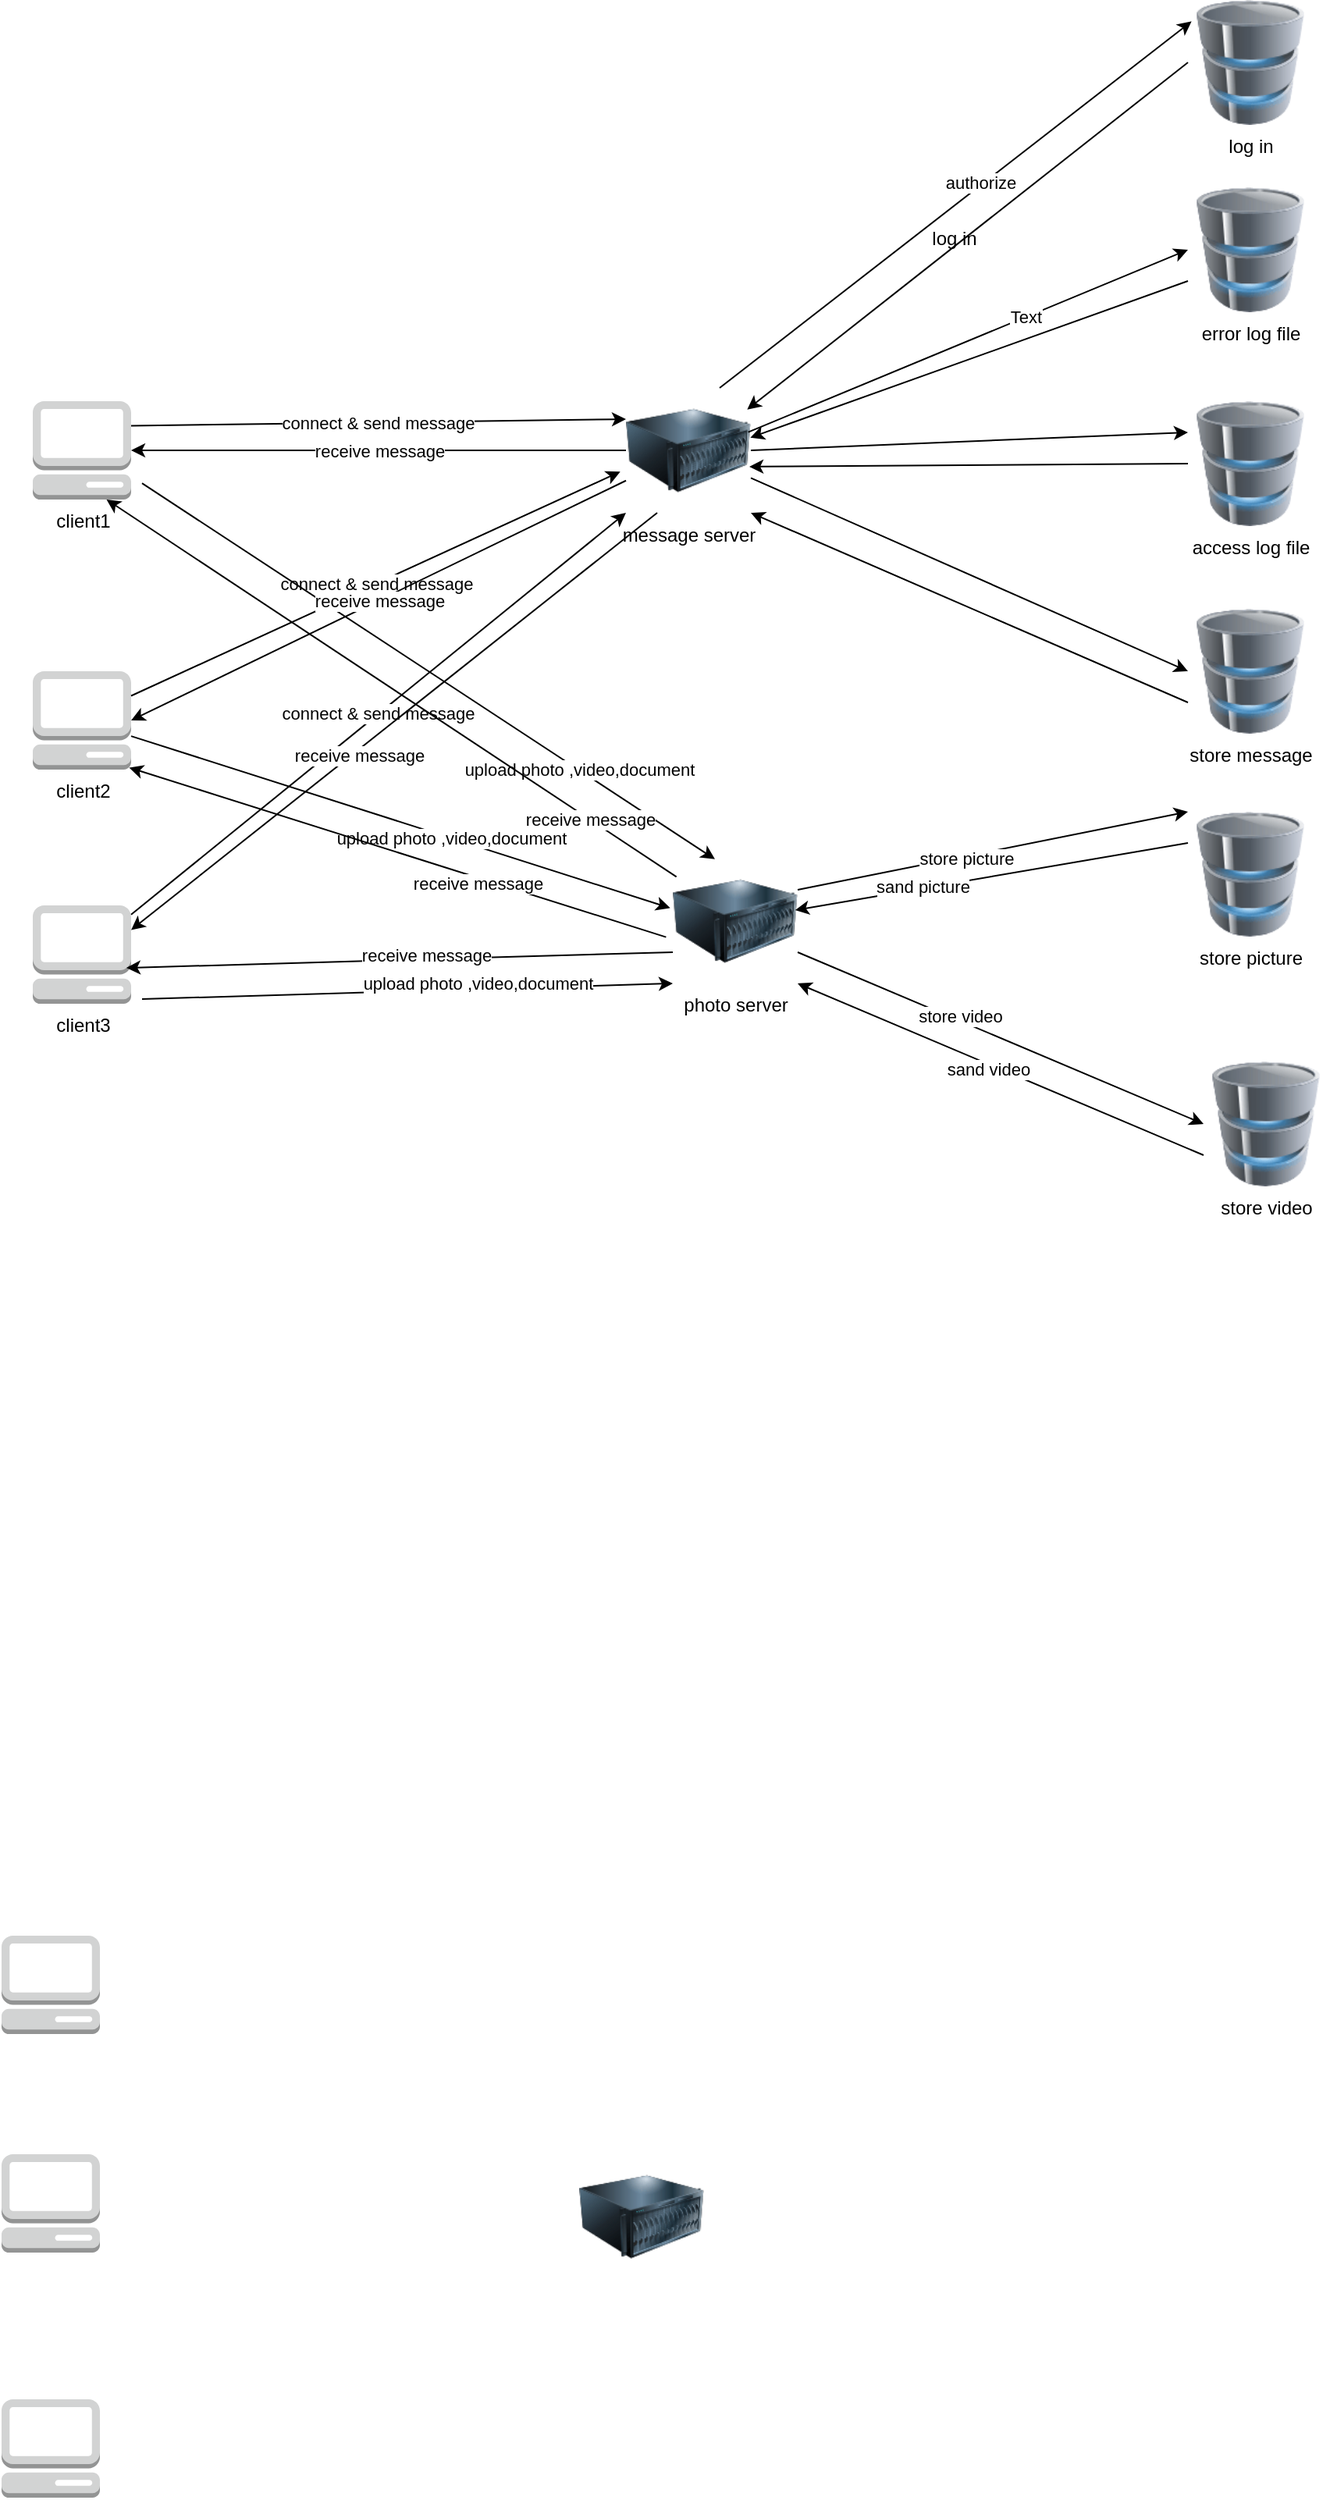 <mxfile version="26.0.16">
  <diagram name="Page-1" id="n3jXWa8LALiQPhGcirny">
    <mxGraphModel dx="1213" dy="768" grid="1" gridSize="10" guides="1" tooltips="1" connect="1" arrows="1" fold="1" page="1" pageScale="1" pageWidth="850" pageHeight="1100" math="0" shadow="0">
      <root>
        <mxCell id="0" />
        <mxCell id="1" parent="0" />
        <mxCell id="8L0BZDaHSM31BMTdUSgd-1" value="message server&lt;div&gt;&lt;br&gt;&lt;/div&gt;" style="image;html=1;image=img/lib/clip_art/computers/Server_128x128.png" vertex="1" parent="1">
          <mxGeometry x="490" y="298.5" width="80" height="80" as="geometry" />
        </mxCell>
        <mxCell id="8L0BZDaHSM31BMTdUSgd-2" value="client1" style="outlineConnect=0;dashed=0;verticalLabelPosition=bottom;verticalAlign=top;align=center;html=1;shape=mxgraph.aws3.management_console;fillColor=#D2D3D3;gradientColor=none;" vertex="1" parent="1">
          <mxGeometry x="110" y="307" width="63" height="63" as="geometry" />
        </mxCell>
        <mxCell id="8L0BZDaHSM31BMTdUSgd-3" value="client2" style="outlineConnect=0;dashed=0;verticalLabelPosition=bottom;verticalAlign=top;align=center;html=1;shape=mxgraph.aws3.management_console;fillColor=#D2D3D3;gradientColor=none;" vertex="1" parent="1">
          <mxGeometry x="110" y="480" width="63" height="63" as="geometry" />
        </mxCell>
        <mxCell id="8L0BZDaHSM31BMTdUSgd-4" value="client3" style="outlineConnect=0;dashed=0;verticalLabelPosition=bottom;verticalAlign=top;align=center;html=1;shape=mxgraph.aws3.management_console;fillColor=#D2D3D3;gradientColor=none;" vertex="1" parent="1">
          <mxGeometry x="110" y="630" width="63" height="63" as="geometry" />
        </mxCell>
        <mxCell id="8L0BZDaHSM31BMTdUSgd-5" value="photo server" style="image;html=1;image=img/lib/clip_art/computers/Server_128x128.png" vertex="1" parent="1">
          <mxGeometry x="520" y="600" width="80" height="80" as="geometry" />
        </mxCell>
        <mxCell id="8L0BZDaHSM31BMTdUSgd-10" value="store message" style="image;html=1;image=img/lib/clip_art/computers/Database_128x128.png" vertex="1" parent="1">
          <mxGeometry x="850" y="440" width="80" height="80" as="geometry" />
        </mxCell>
        <mxCell id="8L0BZDaHSM31BMTdUSgd-11" value="store picture" style="image;html=1;image=img/lib/clip_art/computers/Database_128x128.png" vertex="1" parent="1">
          <mxGeometry x="850" y="570" width="80" height="80" as="geometry" />
        </mxCell>
        <mxCell id="8L0BZDaHSM31BMTdUSgd-14" value="error log file" style="image;html=1;image=img/lib/clip_art/computers/Database_128x128.png" vertex="1" parent="1">
          <mxGeometry x="850" y="170" width="80" height="80" as="geometry" />
        </mxCell>
        <mxCell id="8L0BZDaHSM31BMTdUSgd-15" value="store video" style="image;html=1;image=img/lib/clip_art/computers/Database_128x128.png" vertex="1" parent="1">
          <mxGeometry x="860" y="730" width="80" height="80" as="geometry" />
        </mxCell>
        <mxCell id="8L0BZDaHSM31BMTdUSgd-17" value="access log file" style="image;html=1;image=img/lib/clip_art/computers/Database_128x128.png" vertex="1" parent="1">
          <mxGeometry x="850" y="307" width="80" height="80" as="geometry" />
        </mxCell>
        <mxCell id="8L0BZDaHSM31BMTdUSgd-18" value="log in" style="image;html=1;image=img/lib/clip_art/computers/Database_128x128.png" vertex="1" parent="1">
          <mxGeometry x="850" y="50" width="80" height="80" as="geometry" />
        </mxCell>
        <mxCell id="8L0BZDaHSM31BMTdUSgd-19" value="connect &amp;amp; send message" style="endArrow=classic;html=1;rounded=0;entryX=0;entryY=0.25;entryDx=0;entryDy=0;exitX=1;exitY=0.25;exitDx=0;exitDy=0;exitPerimeter=0;" edge="1" parent="1" source="8L0BZDaHSM31BMTdUSgd-2" target="8L0BZDaHSM31BMTdUSgd-1">
          <mxGeometry width="50" height="50" relative="1" as="geometry">
            <mxPoint x="183" y="460" as="sourcePoint" />
            <mxPoint x="233" y="410" as="targetPoint" />
            <Array as="points" />
          </mxGeometry>
        </mxCell>
        <mxCell id="8L0BZDaHSM31BMTdUSgd-22" value="connect &amp;amp; send message" style="endArrow=classic;html=1;rounded=0;entryX=0;entryY=1;entryDx=0;entryDy=0;" edge="1" parent="1" source="8L0BZDaHSM31BMTdUSgd-4" target="8L0BZDaHSM31BMTdUSgd-1">
          <mxGeometry width="50" height="50" relative="1" as="geometry">
            <mxPoint x="400" y="570" as="sourcePoint" />
            <mxPoint x="450" y="520" as="targetPoint" />
          </mxGeometry>
        </mxCell>
        <mxCell id="8L0BZDaHSM31BMTdUSgd-24" value="connect &amp;amp; send message" style="endArrow=classic;html=1;rounded=0;entryX=-0.046;entryY=0.671;entryDx=0;entryDy=0;entryPerimeter=0;exitX=1;exitY=0.25;exitDx=0;exitDy=0;exitPerimeter=0;" edge="1" parent="1" source="8L0BZDaHSM31BMTdUSgd-3" target="8L0BZDaHSM31BMTdUSgd-1">
          <mxGeometry width="50" height="50" relative="1" as="geometry">
            <mxPoint x="420" y="590" as="sourcePoint" />
            <mxPoint x="470" y="540" as="targetPoint" />
          </mxGeometry>
        </mxCell>
        <mxCell id="8L0BZDaHSM31BMTdUSgd-25" value="" style="endArrow=classic;html=1;rounded=0;entryX=0.25;entryY=0;entryDx=0;entryDy=0;" edge="1" parent="1">
          <mxGeometry width="50" height="50" relative="1" as="geometry">
            <mxPoint x="180" y="359.581" as="sourcePoint" />
            <mxPoint x="547" y="600.41" as="targetPoint" />
          </mxGeometry>
        </mxCell>
        <mxCell id="8L0BZDaHSM31BMTdUSgd-54" value="upload photo ,video,document" style="edgeLabel;html=1;align=center;verticalAlign=middle;resizable=0;points=[];" vertex="1" connectable="0" parent="8L0BZDaHSM31BMTdUSgd-25">
          <mxGeometry x="0.457" y="-1" relative="1" as="geometry">
            <mxPoint x="13" y="7" as="offset" />
          </mxGeometry>
        </mxCell>
        <mxCell id="8L0BZDaHSM31BMTdUSgd-26" value="" style="endArrow=classic;html=1;rounded=0;entryX=-0.021;entryY=0.396;entryDx=0;entryDy=0;entryPerimeter=0;" edge="1" parent="1" source="8L0BZDaHSM31BMTdUSgd-3" target="8L0BZDaHSM31BMTdUSgd-5">
          <mxGeometry x="-0.001" width="50" height="50" relative="1" as="geometry">
            <mxPoint x="440" y="610" as="sourcePoint" />
            <mxPoint x="490" y="560" as="targetPoint" />
            <mxPoint as="offset" />
          </mxGeometry>
        </mxCell>
        <mxCell id="8L0BZDaHSM31BMTdUSgd-56" value="upload photo ,video,document" style="edgeLabel;html=1;align=center;verticalAlign=middle;resizable=0;points=[];" vertex="1" connectable="0" parent="8L0BZDaHSM31BMTdUSgd-26">
          <mxGeometry x="0.187" relative="1" as="geometry">
            <mxPoint as="offset" />
          </mxGeometry>
        </mxCell>
        <mxCell id="8L0BZDaHSM31BMTdUSgd-27" value="" style="endArrow=classic;html=1;rounded=0;entryX=0;entryY=1;entryDx=0;entryDy=0;" edge="1" parent="1" target="8L0BZDaHSM31BMTdUSgd-5">
          <mxGeometry width="50" height="50" relative="1" as="geometry">
            <mxPoint x="180" y="690" as="sourcePoint" />
            <mxPoint x="500" y="570" as="targetPoint" />
          </mxGeometry>
        </mxCell>
        <mxCell id="8L0BZDaHSM31BMTdUSgd-57" value="upload photo ,video,document" style="edgeLabel;html=1;align=center;verticalAlign=middle;resizable=0;points=[];" vertex="1" connectable="0" parent="8L0BZDaHSM31BMTdUSgd-27">
          <mxGeometry x="0.265" y="4" relative="1" as="geometry">
            <mxPoint as="offset" />
          </mxGeometry>
        </mxCell>
        <mxCell id="8L0BZDaHSM31BMTdUSgd-28" value="" style="endArrow=classic;html=1;rounded=0;entryX=0.029;entryY=0.171;entryDx=0;entryDy=0;entryPerimeter=0;exitX=0.75;exitY=0;exitDx=0;exitDy=0;" edge="1" parent="1" source="8L0BZDaHSM31BMTdUSgd-1" target="8L0BZDaHSM31BMTdUSgd-18">
          <mxGeometry width="50" height="50" relative="1" as="geometry">
            <mxPoint x="460" y="630" as="sourcePoint" />
            <mxPoint x="510" y="580" as="targetPoint" />
          </mxGeometry>
        </mxCell>
        <mxCell id="8L0BZDaHSM31BMTdUSgd-60" value="authorize" style="edgeLabel;html=1;align=center;verticalAlign=middle;resizable=0;points=[];" vertex="1" connectable="0" parent="8L0BZDaHSM31BMTdUSgd-28">
          <mxGeometry x="0.114" y="2" relative="1" as="geometry">
            <mxPoint as="offset" />
          </mxGeometry>
        </mxCell>
        <mxCell id="8L0BZDaHSM31BMTdUSgd-29" value="" style="endArrow=classic;html=1;rounded=0;entryX=0;entryY=0.5;entryDx=0;entryDy=0;exitX=0.979;exitY=0.354;exitDx=0;exitDy=0;exitPerimeter=0;" edge="1" parent="1" source="8L0BZDaHSM31BMTdUSgd-1" target="8L0BZDaHSM31BMTdUSgd-14">
          <mxGeometry width="50" height="50" relative="1" as="geometry">
            <mxPoint x="470" y="640" as="sourcePoint" />
            <mxPoint x="520" y="590" as="targetPoint" />
          </mxGeometry>
        </mxCell>
        <mxCell id="8L0BZDaHSM31BMTdUSgd-66" value="Text" style="edgeLabel;html=1;align=center;verticalAlign=middle;resizable=0;points=[];" vertex="1" connectable="0" parent="8L0BZDaHSM31BMTdUSgd-29">
          <mxGeometry x="0.256" y="1" relative="1" as="geometry">
            <mxPoint x="1" as="offset" />
          </mxGeometry>
        </mxCell>
        <mxCell id="8L0BZDaHSM31BMTdUSgd-30" value="" style="endArrow=classic;html=1;rounded=0;entryX=0;entryY=0.25;entryDx=0;entryDy=0;exitX=1;exitY=0.5;exitDx=0;exitDy=0;" edge="1" parent="1" source="8L0BZDaHSM31BMTdUSgd-1" target="8L0BZDaHSM31BMTdUSgd-17">
          <mxGeometry width="50" height="50" relative="1" as="geometry">
            <mxPoint x="480" y="650" as="sourcePoint" />
            <mxPoint x="530" y="600" as="targetPoint" />
          </mxGeometry>
        </mxCell>
        <mxCell id="8L0BZDaHSM31BMTdUSgd-31" value="" style="endArrow=classic;html=1;rounded=0;entryX=0;entryY=0.5;entryDx=0;entryDy=0;" edge="1" parent="1" source="8L0BZDaHSM31BMTdUSgd-1" target="8L0BZDaHSM31BMTdUSgd-10">
          <mxGeometry width="50" height="50" relative="1" as="geometry">
            <mxPoint x="490" y="660" as="sourcePoint" />
            <mxPoint x="540" y="610" as="targetPoint" />
          </mxGeometry>
        </mxCell>
        <mxCell id="8L0BZDaHSM31BMTdUSgd-32" value="" style="outlineConnect=0;dashed=0;verticalLabelPosition=bottom;verticalAlign=top;align=center;html=1;shape=mxgraph.aws3.management_console;fillColor=#D2D3D3;gradientColor=none;" vertex="1" parent="1">
          <mxGeometry x="90" y="1290" width="63" height="63" as="geometry" />
        </mxCell>
        <mxCell id="8L0BZDaHSM31BMTdUSgd-33" value="" style="outlineConnect=0;dashed=0;verticalLabelPosition=bottom;verticalAlign=top;align=center;html=1;shape=mxgraph.aws3.management_console;fillColor=#D2D3D3;gradientColor=none;" vertex="1" parent="1">
          <mxGeometry x="90" y="1430" width="63" height="63" as="geometry" />
        </mxCell>
        <mxCell id="8L0BZDaHSM31BMTdUSgd-34" value="" style="outlineConnect=0;dashed=0;verticalLabelPosition=bottom;verticalAlign=top;align=center;html=1;shape=mxgraph.aws3.management_console;fillColor=#D2D3D3;gradientColor=none;" vertex="1" parent="1">
          <mxGeometry x="90" y="1587" width="63" height="63" as="geometry" />
        </mxCell>
        <mxCell id="8L0BZDaHSM31BMTdUSgd-35" value="" style="image;html=1;image=img/lib/clip_art/computers/Server_128x128.png" vertex="1" parent="1">
          <mxGeometry x="460" y="1430" width="80" height="80" as="geometry" />
        </mxCell>
        <mxCell id="8L0BZDaHSM31BMTdUSgd-36" value="" style="endArrow=classic;html=1;rounded=0;entryX=0;entryY=0;entryDx=0;entryDy=0;exitX=1;exitY=0.25;exitDx=0;exitDy=0;" edge="1" parent="1" source="8L0BZDaHSM31BMTdUSgd-5" target="8L0BZDaHSM31BMTdUSgd-11">
          <mxGeometry width="50" height="50" relative="1" as="geometry">
            <mxPoint x="630" y="362" as="sourcePoint" />
            <mxPoint x="860" y="490" as="targetPoint" />
          </mxGeometry>
        </mxCell>
        <mxCell id="8L0BZDaHSM31BMTdUSgd-67" value="store picture" style="edgeLabel;html=1;align=center;verticalAlign=middle;resizable=0;points=[];" vertex="1" connectable="0" parent="8L0BZDaHSM31BMTdUSgd-36">
          <mxGeometry x="-0.137" y="-1" relative="1" as="geometry">
            <mxPoint as="offset" />
          </mxGeometry>
        </mxCell>
        <mxCell id="8L0BZDaHSM31BMTdUSgd-37" value="" style="endArrow=classic;html=1;rounded=0;entryX=0;entryY=0.5;entryDx=0;entryDy=0;exitX=1;exitY=0.75;exitDx=0;exitDy=0;" edge="1" parent="1" source="8L0BZDaHSM31BMTdUSgd-5" target="8L0BZDaHSM31BMTdUSgd-15">
          <mxGeometry width="50" height="50" relative="1" as="geometry">
            <mxPoint x="650" y="652" as="sourcePoint" />
            <mxPoint x="860" y="580" as="targetPoint" />
          </mxGeometry>
        </mxCell>
        <mxCell id="8L0BZDaHSM31BMTdUSgd-69" value="store video" style="edgeLabel;html=1;align=center;verticalAlign=middle;resizable=0;points=[];" vertex="1" connectable="0" parent="8L0BZDaHSM31BMTdUSgd-37">
          <mxGeometry x="-0.218" y="3" relative="1" as="geometry">
            <mxPoint x="1" as="offset" />
          </mxGeometry>
        </mxCell>
        <mxCell id="8L0BZDaHSM31BMTdUSgd-38" value="receive message" style="endArrow=classic;html=1;rounded=0;entryX=1;entryY=0.5;entryDx=0;entryDy=0;exitX=0;exitY=0.5;exitDx=0;exitDy=0;entryPerimeter=0;" edge="1" parent="1" source="8L0BZDaHSM31BMTdUSgd-1" target="8L0BZDaHSM31BMTdUSgd-2">
          <mxGeometry width="50" height="50" relative="1" as="geometry">
            <mxPoint x="440" y="512" as="sourcePoint" />
            <mxPoint x="650" y="440" as="targetPoint" />
          </mxGeometry>
        </mxCell>
        <mxCell id="8L0BZDaHSM31BMTdUSgd-39" value="receive message" style="endArrow=classic;html=1;rounded=0;entryX=1;entryY=0.5;entryDx=0;entryDy=0;entryPerimeter=0;" edge="1" parent="1" source="8L0BZDaHSM31BMTdUSgd-1" target="8L0BZDaHSM31BMTdUSgd-3">
          <mxGeometry width="50" height="50" relative="1" as="geometry">
            <mxPoint x="670" y="672" as="sourcePoint" />
            <mxPoint x="880" y="600" as="targetPoint" />
          </mxGeometry>
        </mxCell>
        <mxCell id="8L0BZDaHSM31BMTdUSgd-40" value="" style="endArrow=classic;html=1;rounded=0;exitX=0.25;exitY=1;exitDx=0;exitDy=0;entryX=1;entryY=0.25;entryDx=0;entryDy=0;entryPerimeter=0;" edge="1" parent="1" source="8L0BZDaHSM31BMTdUSgd-1" target="8L0BZDaHSM31BMTdUSgd-4">
          <mxGeometry width="50" height="50" relative="1" as="geometry">
            <mxPoint x="680" y="682" as="sourcePoint" />
            <mxPoint x="890" y="610" as="targetPoint" />
          </mxGeometry>
        </mxCell>
        <mxCell id="8L0BZDaHSM31BMTdUSgd-53" value="receive message" style="edgeLabel;html=1;align=center;verticalAlign=middle;resizable=0;points=[];" vertex="1" connectable="0" parent="8L0BZDaHSM31BMTdUSgd-40">
          <mxGeometry x="0.145" y="3" relative="1" as="geometry">
            <mxPoint as="offset" />
          </mxGeometry>
        </mxCell>
        <mxCell id="8L0BZDaHSM31BMTdUSgd-41" value="" style="endArrow=classic;html=1;rounded=0;entryX=0.75;entryY=1;entryDx=0;entryDy=0;exitX=0.029;exitY=0.146;exitDx=0;exitDy=0;entryPerimeter=0;exitPerimeter=0;" edge="1" parent="1" source="8L0BZDaHSM31BMTdUSgd-5" target="8L0BZDaHSM31BMTdUSgd-2">
          <mxGeometry width="50" height="50" relative="1" as="geometry">
            <mxPoint x="690" y="692" as="sourcePoint" />
            <mxPoint x="900" y="620" as="targetPoint" />
          </mxGeometry>
        </mxCell>
        <mxCell id="8L0BZDaHSM31BMTdUSgd-55" value="receive message" style="edgeLabel;html=1;align=center;verticalAlign=middle;resizable=0;points=[];" vertex="1" connectable="0" parent="8L0BZDaHSM31BMTdUSgd-41">
          <mxGeometry x="-0.697" relative="1" as="geometry">
            <mxPoint as="offset" />
          </mxGeometry>
        </mxCell>
        <mxCell id="8L0BZDaHSM31BMTdUSgd-42" value="" style="endArrow=classic;html=1;rounded=0;entryX=0.98;entryY=0.98;entryDx=0;entryDy=0;entryPerimeter=0;exitX=-0.054;exitY=0.629;exitDx=0;exitDy=0;exitPerimeter=0;" edge="1" parent="1" source="8L0BZDaHSM31BMTdUSgd-5" target="8L0BZDaHSM31BMTdUSgd-3">
          <mxGeometry width="50" height="50" relative="1" as="geometry">
            <mxPoint x="610" y="500" as="sourcePoint" />
            <mxPoint x="910" y="630" as="targetPoint" />
          </mxGeometry>
        </mxCell>
        <mxCell id="8L0BZDaHSM31BMTdUSgd-58" value="receive message" style="edgeLabel;html=1;align=center;verticalAlign=middle;resizable=0;points=[];" vertex="1" connectable="0" parent="8L0BZDaHSM31BMTdUSgd-42">
          <mxGeometry x="-0.305" y="4" relative="1" as="geometry">
            <mxPoint y="-1" as="offset" />
          </mxGeometry>
        </mxCell>
        <mxCell id="8L0BZDaHSM31BMTdUSgd-43" value="" style="endArrow=classic;html=1;rounded=0;exitX=0;exitY=0.75;exitDx=0;exitDy=0;entryX=0.952;entryY=0.635;entryDx=0;entryDy=0;entryPerimeter=0;" edge="1" parent="1" source="8L0BZDaHSM31BMTdUSgd-5" target="8L0BZDaHSM31BMTdUSgd-4">
          <mxGeometry width="50" height="50" relative="1" as="geometry">
            <mxPoint x="710" y="712" as="sourcePoint" />
            <mxPoint x="640" y="510" as="targetPoint" />
          </mxGeometry>
        </mxCell>
        <mxCell id="8L0BZDaHSM31BMTdUSgd-59" value="receive message" style="edgeLabel;html=1;align=center;verticalAlign=middle;resizable=0;points=[];" vertex="1" connectable="0" parent="8L0BZDaHSM31BMTdUSgd-43">
          <mxGeometry x="-0.098" y="-3" relative="1" as="geometry">
            <mxPoint as="offset" />
          </mxGeometry>
        </mxCell>
        <mxCell id="8L0BZDaHSM31BMTdUSgd-44" value="" style="endArrow=classic;html=1;rounded=0;exitX=0;exitY=0.5;exitDx=0;exitDy=0;entryX=0.971;entryY=0.173;entryDx=0;entryDy=0;entryPerimeter=0;" edge="1" parent="1" source="8L0BZDaHSM31BMTdUSgd-18" target="8L0BZDaHSM31BMTdUSgd-1">
          <mxGeometry width="50" height="50" relative="1" as="geometry">
            <mxPoint x="720" y="722" as="sourcePoint" />
            <mxPoint x="930" y="650" as="targetPoint" />
          </mxGeometry>
        </mxCell>
        <mxCell id="8L0BZDaHSM31BMTdUSgd-45" value="" style="endArrow=classic;html=1;rounded=0;entryX=0.996;entryY=0.398;entryDx=0;entryDy=0;exitX=0;exitY=0.75;exitDx=0;exitDy=0;entryPerimeter=0;" edge="1" parent="1" source="8L0BZDaHSM31BMTdUSgd-14" target="8L0BZDaHSM31BMTdUSgd-1">
          <mxGeometry width="50" height="50" relative="1" as="geometry">
            <mxPoint x="730" y="732" as="sourcePoint" />
            <mxPoint x="940" y="660" as="targetPoint" />
          </mxGeometry>
        </mxCell>
        <mxCell id="8L0BZDaHSM31BMTdUSgd-46" value="" style="endArrow=classic;html=1;rounded=0;entryX=0.988;entryY=0.631;entryDx=0;entryDy=0;exitX=0;exitY=0.5;exitDx=0;exitDy=0;entryPerimeter=0;" edge="1" parent="1" source="8L0BZDaHSM31BMTdUSgd-17" target="8L0BZDaHSM31BMTdUSgd-1">
          <mxGeometry width="50" height="50" relative="1" as="geometry">
            <mxPoint x="740" y="742" as="sourcePoint" />
            <mxPoint x="950" y="670" as="targetPoint" />
          </mxGeometry>
        </mxCell>
        <mxCell id="8L0BZDaHSM31BMTdUSgd-47" value="" style="endArrow=classic;html=1;rounded=0;entryX=1;entryY=1;entryDx=0;entryDy=0;exitX=0;exitY=0.75;exitDx=0;exitDy=0;" edge="1" parent="1" source="8L0BZDaHSM31BMTdUSgd-10" target="8L0BZDaHSM31BMTdUSgd-1">
          <mxGeometry width="50" height="50" relative="1" as="geometry">
            <mxPoint x="750" y="752" as="sourcePoint" />
            <mxPoint x="960" y="680" as="targetPoint" />
          </mxGeometry>
        </mxCell>
        <mxCell id="8L0BZDaHSM31BMTdUSgd-48" value="" style="endArrow=classic;html=1;rounded=0;entryX=0.979;entryY=0.413;entryDx=0;entryDy=0;exitX=0;exitY=0.25;exitDx=0;exitDy=0;entryPerimeter=0;" edge="1" parent="1" source="8L0BZDaHSM31BMTdUSgd-11" target="8L0BZDaHSM31BMTdUSgd-5">
          <mxGeometry width="50" height="50" relative="1" as="geometry">
            <mxPoint x="760" y="762" as="sourcePoint" />
            <mxPoint x="970" y="690" as="targetPoint" />
          </mxGeometry>
        </mxCell>
        <mxCell id="8L0BZDaHSM31BMTdUSgd-68" value="sand picture" style="edgeLabel;html=1;align=center;verticalAlign=middle;resizable=0;points=[];" vertex="1" connectable="0" parent="8L0BZDaHSM31BMTdUSgd-48">
          <mxGeometry x="0.357" y="-1" relative="1" as="geometry">
            <mxPoint as="offset" />
          </mxGeometry>
        </mxCell>
        <mxCell id="8L0BZDaHSM31BMTdUSgd-49" value="" style="endArrow=classic;html=1;rounded=0;entryX=1;entryY=1;entryDx=0;entryDy=0;exitX=0;exitY=0.75;exitDx=0;exitDy=0;" edge="1" parent="1" source="8L0BZDaHSM31BMTdUSgd-15" target="8L0BZDaHSM31BMTdUSgd-5">
          <mxGeometry width="50" height="50" relative="1" as="geometry">
            <mxPoint x="770" y="772" as="sourcePoint" />
            <mxPoint x="980" y="700" as="targetPoint" />
          </mxGeometry>
        </mxCell>
        <mxCell id="8L0BZDaHSM31BMTdUSgd-70" value="sand video" style="edgeLabel;html=1;align=center;verticalAlign=middle;resizable=0;points=[];" vertex="1" connectable="0" parent="8L0BZDaHSM31BMTdUSgd-49">
          <mxGeometry x="0.052" y="3" relative="1" as="geometry">
            <mxPoint as="offset" />
          </mxGeometry>
        </mxCell>
        <mxCell id="8L0BZDaHSM31BMTdUSgd-65" value="log in" style="text;html=1;align=center;verticalAlign=middle;resizable=0;points=[];autosize=1;strokeColor=none;fillColor=none;" vertex="1" parent="1">
          <mxGeometry x="675" y="188" width="50" height="30" as="geometry" />
        </mxCell>
      </root>
    </mxGraphModel>
  </diagram>
</mxfile>
